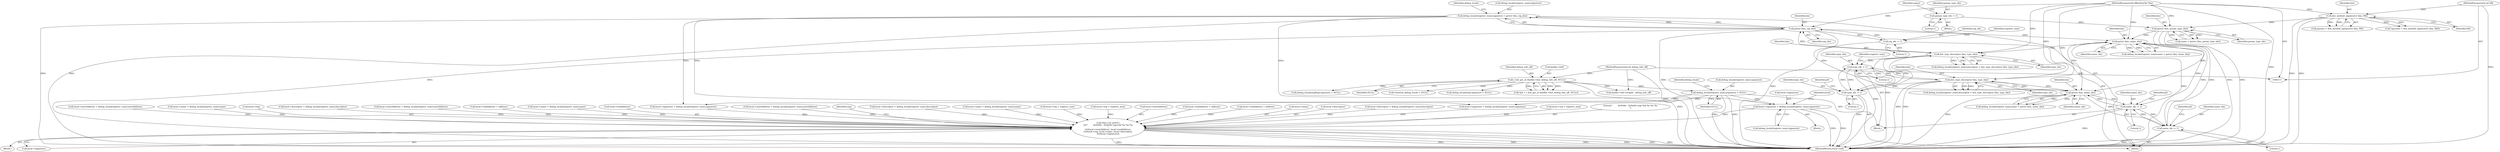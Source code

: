 digraph "0_radare2_252afb1cff9676f3ae1f341a28448bf2c8b6e308@array" {
"1000855" [label="(Call,local->signature = debug_locals[register_num].signature)"];
"1000602" [label="(Call,debug_locals[register_num].signature = NULL)"];
"1000133" [label="(Call,r_buf_get_at (binfile->buf, debug_info_off, NULL))"];
"1000122" [label="(MethodParameterIn,int debug_info_off)"];
"1000778" [label="(Call,debug_locals[register_num].signature = getstr (bin, sig_idx))"];
"1000784" [label="(Call,getstr (bin, sig_idx))"];
"1000768" [label="(Call,dex_type_descriptor (bin, type_idx))"];
"1000759" [label="(Call,getstr (bin, name_idx))"];
"1000338" [label="(Call,getstr (bin, param_type_idx))"];
"1000287" [label="(Call,dex_method_signature2 (bin, MI))"];
"1000113" [label="(MethodParameterIn,RBinDexObj *bin)"];
"1000115" [label="(MethodParameterIn,int MI)"];
"1000333" [label="(Call,param_type_idx -= 1)"];
"1000592" [label="(Call,dex_type_descriptor (bin, type_idx))"];
"1000583" [label="(Call,getstr (bin, name_idx))"];
"1000477" [label="(Call,name_idx -= 1)"];
"1000641" [label="(Call,name_idx -= 1)"];
"1000489" [label="(Call,type_idx -= 1)"];
"1000653" [label="(Call,type_idx -= 1)"];
"1000665" [label="(Call,sig_idx -= 1)"];
"1001079" [label="(Call,rbin->cb_printf (\n\t\t\t\t\"        0x%04x - 0x%04x reg=%d %s %s %s\n\",\n\t\t\t\tlocal->startAddress, local->endAddress,\n\t\t\t\tlocal->reg, local->name, local->descriptor,\n\t\t\t\tlocal->signature))"];
"1000869" [label="(Call,local->reg = register_num)"];
"1000790" [label="(Identifier,debug_locals)"];
"1000612" [label="(Identifier,debug_locals)"];
"1000478" [label="(Identifier,name_idx)"];
"1000645" [label="(Identifier,p4)"];
"1000655" [label="(Literal,1)"];
"1000618" [label="(Block,)"];
"1000490" [label="(Identifier,type_idx)"];
"1000654" [label="(Identifier,type_idx)"];
"1001080" [label="(Literal,\"        0x%04x - 0x%04x reg=%d %s %s %s\n\")"];
"1000584" [label="(Identifier,bin)"];
"1000577" [label="(Call,debug_locals[register_num].name = getstr (bin, name_idx))"];
"1000377" [label="(Call,debug_locals[reg].signature = NULL)"];
"1000717" [label="(Call,local->startAddress = debug_locals[register_num].startAddress)"];
"1000550" [label="(Call,local->signature = debug_locals[register_num].signature)"];
"1000134" [label="(Call,binfile->buf)"];
"1000304" [label="(Block,)"];
"1000699" [label="(Call,local->name = debug_locals[register_num].name)"];
"1000666" [label="(Identifier,sig_idx)"];
"1000726" [label="(Call,local->signature = debug_locals[register_num].signature)"];
"1000479" [label="(Literal,1)"];
"1000594" [label="(Identifier,type_idx)"];
"1000657" [label="(Identifier,p4)"];
"1000603" [label="(Call,debug_locals[register_num].signature)"];
"1000759" [label="(Call,getstr (bin, name_idx))"];
"1000340" [label="(Identifier,param_type_idx)"];
"1000288" [label="(Identifier,bin)"];
"1001087" [label="(Call,local->reg)"];
"1000532" [label="(Call,local->descriptor = debug_locals[register_num].descriptor)"];
"1000784" [label="(Call,getstr (bin, sig_idx))"];
"1000339" [label="(Identifier,bin)"];
"1000541" [label="(Call,local->startAddress = debug_locals[register_num].startAddress)"];
"1000761" [label="(Identifier,name_idx)"];
"1000131" [label="(Call,*p4 = r_buf_get_at (binfile->buf, debug_info_off, NULL))"];
"1000569" [label="(Call,local->endAddress = address)"];
"1000523" [label="(Call,local->name = debug_locals[register_num].name)"];
"1001084" [label="(Call,local->endAddress)"];
"1000769" [label="(Identifier,bin)"];
"1000284" [label="(Call,!(params = dex_method_signature2 (bin, MI)))"];
"1001193" [label="(MethodReturn,static void)"];
"1000287" [label="(Call,dex_method_signature2 (bin, MI))"];
"1000770" [label="(Identifier,type_idx)"];
"1000643" [label="(Literal,1)"];
"1001078" [label="(Block,)"];
"1000267" [label="(Call,debug_locals[argReg].signature = NULL)"];
"1000846" [label="(Call,local->startAddress = debug_locals[register_num].startAddress)"];
"1000333" [label="(Call,param_type_idx -= 1)"];
"1000762" [label="(Call,debug_locals[register_num].descriptor = dex_type_descriptor (bin, type_idx))"];
"1000138" [label="(Identifier,NULL)"];
"1000667" [label="(Literal,1)"];
"1000494" [label="(Identifier,register_num)"];
"1000608" [label="(Identifier,NULL)"];
"1001120" [label="(Identifier,reg)"];
"1000115" [label="(MethodParameterIn,int MI)"];
"1000753" [label="(Call,debug_locals[register_num].name = getstr (bin, name_idx))"];
"1000481" [label="(Identifier,p4)"];
"1000708" [label="(Call,local->descriptor = debug_locals[register_num].descriptor)"];
"1000786" [label="(Identifier,sig_idx)"];
"1000122" [label="(MethodParameterIn,int debug_info_off)"];
"1000169" [label="(Call,*emitted_debug_locals = NULL)"];
"1000641" [label="(Call,name_idx -= 1)"];
"1000642" [label="(Identifier,name_idx)"];
"1000828" [label="(Call,local->name = debug_locals[register_num].name)"];
"1000338" [label="(Call,getstr (bin, param_type_idx))"];
"1000585" [label="(Identifier,name_idx)"];
"1000564" [label="(Call,local->reg = register_num)"];
"1000583" [label="(Call,getstr (bin, name_idx))"];
"1000477" [label="(Call,name_idx -= 1)"];
"1000740" [label="(Call,local->reg = register_num)"];
"1000778" [label="(Call,debug_locals[register_num].signature = getstr (bin, sig_idx))"];
"1000855" [label="(Call,local->signature = debug_locals[register_num].signature)"];
"1001081" [label="(Call,local->startAddress)"];
"1000866" [label="(Identifier,local)"];
"1000586" [label="(Call,debug_locals[register_num].descriptor = dex_type_descriptor (bin, type_idx))"];
"1000665" [label="(Call,sig_idx -= 1)"];
"1000144" [label="(Call,binfile->buf->length - debug_info_off)"];
"1000137" [label="(Identifier,debug_info_off)"];
"1000592" [label="(Call,dex_type_descriptor (bin, type_idx))"];
"1000653" [label="(Call,type_idx -= 1)"];
"1000491" [label="(Literal,1)"];
"1001096" [label="(Call,local->signature)"];
"1000779" [label="(Call,debug_locals[register_num].signature)"];
"1000768" [label="(Call,dex_type_descriptor (bin, type_idx))"];
"1000745" [label="(Call,local->endAddress = address)"];
"1000874" [label="(Call,local->endAddress = address)"];
"1000785" [label="(Identifier,bin)"];
"1000813" [label="(Block,)"];
"1000760" [label="(Identifier,bin)"];
"1000334" [label="(Identifier,param_type_idx)"];
"1000859" [label="(Call,debug_locals[register_num].signature)"];
"1001079" [label="(Call,rbin->cb_printf (\n\t\t\t\t\"        0x%04x - 0x%04x reg=%d %s %s %s\n\",\n\t\t\t\tlocal->startAddress, local->endAddress,\n\t\t\t\tlocal->reg, local->name, local->descriptor,\n\t\t\t\tlocal->signature))"];
"1000489" [label="(Call,type_idx -= 1)"];
"1001090" [label="(Call,local->name)"];
"1000602" [label="(Call,debug_locals[register_num].signature = NULL)"];
"1000670" [label="(Identifier,register_num)"];
"1000133" [label="(Call,r_buf_get_at (binfile->buf, debug_info_off, NULL))"];
"1000593" [label="(Identifier,bin)"];
"1000289" [label="(Identifier,MI)"];
"1000113" [label="(MethodParameterIn,RBinDexObj *bin)"];
"1001093" [label="(Call,local->descriptor)"];
"1000335" [label="(Literal,1)"];
"1000337" [label="(Identifier,name)"];
"1000285" [label="(Call,params = dex_method_signature2 (bin, MI))"];
"1000336" [label="(Call,name = getstr (bin, param_type_idx))"];
"1000837" [label="(Call,local->descriptor = debug_locals[register_num].descriptor)"];
"1000856" [label="(Call,local->signature)"];
"1000455" [label="(Block,)"];
"1000855" -> "1000813"  [label="AST: "];
"1000855" -> "1000859"  [label="CFG: "];
"1000856" -> "1000855"  [label="AST: "];
"1000859" -> "1000855"  [label="AST: "];
"1000866" -> "1000855"  [label="CFG: "];
"1000855" -> "1001193"  [label="DDG: "];
"1000855" -> "1001193"  [label="DDG: "];
"1000602" -> "1000855"  [label="DDG: "];
"1000778" -> "1000855"  [label="DDG: "];
"1000855" -> "1001079"  [label="DDG: "];
"1000602" -> "1000455"  [label="AST: "];
"1000602" -> "1000608"  [label="CFG: "];
"1000603" -> "1000602"  [label="AST: "];
"1000608" -> "1000602"  [label="AST: "];
"1000612" -> "1000602"  [label="CFG: "];
"1000602" -> "1001193"  [label="DDG: "];
"1000602" -> "1001193"  [label="DDG: "];
"1000602" -> "1000550"  [label="DDG: "];
"1000133" -> "1000602"  [label="DDG: "];
"1000602" -> "1000726"  [label="DDG: "];
"1000133" -> "1000131"  [label="AST: "];
"1000133" -> "1000138"  [label="CFG: "];
"1000134" -> "1000133"  [label="AST: "];
"1000137" -> "1000133"  [label="AST: "];
"1000138" -> "1000133"  [label="AST: "];
"1000131" -> "1000133"  [label="CFG: "];
"1000133" -> "1001193"  [label="DDG: "];
"1000133" -> "1000131"  [label="DDG: "];
"1000133" -> "1000131"  [label="DDG: "];
"1000133" -> "1000131"  [label="DDG: "];
"1000122" -> "1000133"  [label="DDG: "];
"1000133" -> "1000144"  [label="DDG: "];
"1000133" -> "1000169"  [label="DDG: "];
"1000133" -> "1000267"  [label="DDG: "];
"1000133" -> "1000377"  [label="DDG: "];
"1000122" -> "1000111"  [label="AST: "];
"1000122" -> "1001193"  [label="DDG: "];
"1000122" -> "1000144"  [label="DDG: "];
"1000778" -> "1000618"  [label="AST: "];
"1000778" -> "1000784"  [label="CFG: "];
"1000779" -> "1000778"  [label="AST: "];
"1000784" -> "1000778"  [label="AST: "];
"1000790" -> "1000778"  [label="CFG: "];
"1000778" -> "1001193"  [label="DDG: "];
"1000778" -> "1001193"  [label="DDG: "];
"1000778" -> "1000550"  [label="DDG: "];
"1000778" -> "1000726"  [label="DDG: "];
"1000784" -> "1000778"  [label="DDG: "];
"1000784" -> "1000778"  [label="DDG: "];
"1000784" -> "1000786"  [label="CFG: "];
"1000785" -> "1000784"  [label="AST: "];
"1000786" -> "1000784"  [label="AST: "];
"1000784" -> "1001193"  [label="DDG: "];
"1000784" -> "1001193"  [label="DDG: "];
"1000784" -> "1000583"  [label="DDG: "];
"1000784" -> "1000665"  [label="DDG: "];
"1000784" -> "1000759"  [label="DDG: "];
"1000768" -> "1000784"  [label="DDG: "];
"1000113" -> "1000784"  [label="DDG: "];
"1000665" -> "1000784"  [label="DDG: "];
"1000768" -> "1000762"  [label="AST: "];
"1000768" -> "1000770"  [label="CFG: "];
"1000769" -> "1000768"  [label="AST: "];
"1000770" -> "1000768"  [label="AST: "];
"1000762" -> "1000768"  [label="CFG: "];
"1000768" -> "1001193"  [label="DDG: "];
"1000768" -> "1000489"  [label="DDG: "];
"1000768" -> "1000653"  [label="DDG: "];
"1000768" -> "1000762"  [label="DDG: "];
"1000768" -> "1000762"  [label="DDG: "];
"1000759" -> "1000768"  [label="DDG: "];
"1000113" -> "1000768"  [label="DDG: "];
"1000653" -> "1000768"  [label="DDG: "];
"1000759" -> "1000753"  [label="AST: "];
"1000759" -> "1000761"  [label="CFG: "];
"1000760" -> "1000759"  [label="AST: "];
"1000761" -> "1000759"  [label="AST: "];
"1000753" -> "1000759"  [label="CFG: "];
"1000759" -> "1001193"  [label="DDG: "];
"1000759" -> "1000477"  [label="DDG: "];
"1000759" -> "1000641"  [label="DDG: "];
"1000759" -> "1000753"  [label="DDG: "];
"1000759" -> "1000753"  [label="DDG: "];
"1000338" -> "1000759"  [label="DDG: "];
"1000592" -> "1000759"  [label="DDG: "];
"1000113" -> "1000759"  [label="DDG: "];
"1000641" -> "1000759"  [label="DDG: "];
"1000338" -> "1000336"  [label="AST: "];
"1000338" -> "1000340"  [label="CFG: "];
"1000339" -> "1000338"  [label="AST: "];
"1000340" -> "1000338"  [label="AST: "];
"1000336" -> "1000338"  [label="CFG: "];
"1000338" -> "1001193"  [label="DDG: "];
"1000338" -> "1001193"  [label="DDG: "];
"1000338" -> "1000336"  [label="DDG: "];
"1000338" -> "1000336"  [label="DDG: "];
"1000287" -> "1000338"  [label="DDG: "];
"1000113" -> "1000338"  [label="DDG: "];
"1000333" -> "1000338"  [label="DDG: "];
"1000338" -> "1000583"  [label="DDG: "];
"1000287" -> "1000285"  [label="AST: "];
"1000287" -> "1000289"  [label="CFG: "];
"1000288" -> "1000287"  [label="AST: "];
"1000289" -> "1000287"  [label="AST: "];
"1000285" -> "1000287"  [label="CFG: "];
"1000287" -> "1001193"  [label="DDG: "];
"1000287" -> "1001193"  [label="DDG: "];
"1000287" -> "1000284"  [label="DDG: "];
"1000287" -> "1000284"  [label="DDG: "];
"1000287" -> "1000285"  [label="DDG: "];
"1000287" -> "1000285"  [label="DDG: "];
"1000113" -> "1000287"  [label="DDG: "];
"1000115" -> "1000287"  [label="DDG: "];
"1000113" -> "1000111"  [label="AST: "];
"1000113" -> "1001193"  [label="DDG: "];
"1000113" -> "1000583"  [label="DDG: "];
"1000113" -> "1000592"  [label="DDG: "];
"1000115" -> "1000111"  [label="AST: "];
"1000115" -> "1001193"  [label="DDG: "];
"1000333" -> "1000304"  [label="AST: "];
"1000333" -> "1000335"  [label="CFG: "];
"1000334" -> "1000333"  [label="AST: "];
"1000335" -> "1000333"  [label="AST: "];
"1000337" -> "1000333"  [label="CFG: "];
"1000592" -> "1000586"  [label="AST: "];
"1000592" -> "1000594"  [label="CFG: "];
"1000593" -> "1000592"  [label="AST: "];
"1000594" -> "1000592"  [label="AST: "];
"1000586" -> "1000592"  [label="CFG: "];
"1000592" -> "1001193"  [label="DDG: "];
"1000592" -> "1001193"  [label="DDG: "];
"1000592" -> "1000489"  [label="DDG: "];
"1000592" -> "1000583"  [label="DDG: "];
"1000592" -> "1000586"  [label="DDG: "];
"1000592" -> "1000586"  [label="DDG: "];
"1000583" -> "1000592"  [label="DDG: "];
"1000489" -> "1000592"  [label="DDG: "];
"1000592" -> "1000653"  [label="DDG: "];
"1000583" -> "1000577"  [label="AST: "];
"1000583" -> "1000585"  [label="CFG: "];
"1000584" -> "1000583"  [label="AST: "];
"1000585" -> "1000583"  [label="AST: "];
"1000577" -> "1000583"  [label="CFG: "];
"1000583" -> "1001193"  [label="DDG: "];
"1000583" -> "1000477"  [label="DDG: "];
"1000583" -> "1000577"  [label="DDG: "];
"1000583" -> "1000577"  [label="DDG: "];
"1000477" -> "1000583"  [label="DDG: "];
"1000583" -> "1000641"  [label="DDG: "];
"1000477" -> "1000455"  [label="AST: "];
"1000477" -> "1000479"  [label="CFG: "];
"1000478" -> "1000477"  [label="AST: "];
"1000479" -> "1000477"  [label="AST: "];
"1000481" -> "1000477"  [label="CFG: "];
"1000477" -> "1001193"  [label="DDG: "];
"1000641" -> "1000477"  [label="DDG: "];
"1000477" -> "1000641"  [label="DDG: "];
"1000641" -> "1000618"  [label="AST: "];
"1000641" -> "1000643"  [label="CFG: "];
"1000642" -> "1000641"  [label="AST: "];
"1000643" -> "1000641"  [label="AST: "];
"1000645" -> "1000641"  [label="CFG: "];
"1000641" -> "1001193"  [label="DDG: "];
"1000489" -> "1000455"  [label="AST: "];
"1000489" -> "1000491"  [label="CFG: "];
"1000490" -> "1000489"  [label="AST: "];
"1000491" -> "1000489"  [label="AST: "];
"1000494" -> "1000489"  [label="CFG: "];
"1000489" -> "1001193"  [label="DDG: "];
"1000653" -> "1000489"  [label="DDG: "];
"1000489" -> "1000653"  [label="DDG: "];
"1000653" -> "1000618"  [label="AST: "];
"1000653" -> "1000655"  [label="CFG: "];
"1000654" -> "1000653"  [label="AST: "];
"1000655" -> "1000653"  [label="AST: "];
"1000657" -> "1000653"  [label="CFG: "];
"1000653" -> "1001193"  [label="DDG: "];
"1000665" -> "1000618"  [label="AST: "];
"1000665" -> "1000667"  [label="CFG: "];
"1000666" -> "1000665"  [label="AST: "];
"1000667" -> "1000665"  [label="AST: "];
"1000670" -> "1000665"  [label="CFG: "];
"1000665" -> "1001193"  [label="DDG: "];
"1001079" -> "1001078"  [label="AST: "];
"1001079" -> "1001096"  [label="CFG: "];
"1001080" -> "1001079"  [label="AST: "];
"1001081" -> "1001079"  [label="AST: "];
"1001084" -> "1001079"  [label="AST: "];
"1001087" -> "1001079"  [label="AST: "];
"1001090" -> "1001079"  [label="AST: "];
"1001093" -> "1001079"  [label="AST: "];
"1001096" -> "1001079"  [label="AST: "];
"1001120" -> "1001079"  [label="CFG: "];
"1001079" -> "1001193"  [label="DDG: "];
"1001079" -> "1001193"  [label="DDG: "];
"1001079" -> "1001193"  [label="DDG: "];
"1001079" -> "1001193"  [label="DDG: "];
"1001079" -> "1001193"  [label="DDG: "];
"1001079" -> "1001193"  [label="DDG: "];
"1001079" -> "1001193"  [label="DDG: "];
"1000541" -> "1001079"  [label="DDG: "];
"1000717" -> "1001079"  [label="DDG: "];
"1000846" -> "1001079"  [label="DDG: "];
"1000745" -> "1001079"  [label="DDG: "];
"1000569" -> "1001079"  [label="DDG: "];
"1000874" -> "1001079"  [label="DDG: "];
"1000869" -> "1001079"  [label="DDG: "];
"1000564" -> "1001079"  [label="DDG: "];
"1000740" -> "1001079"  [label="DDG: "];
"1000699" -> "1001079"  [label="DDG: "];
"1000828" -> "1001079"  [label="DDG: "];
"1000523" -> "1001079"  [label="DDG: "];
"1000532" -> "1001079"  [label="DDG: "];
"1000708" -> "1001079"  [label="DDG: "];
"1000837" -> "1001079"  [label="DDG: "];
"1000726" -> "1001079"  [label="DDG: "];
"1000550" -> "1001079"  [label="DDG: "];
}
